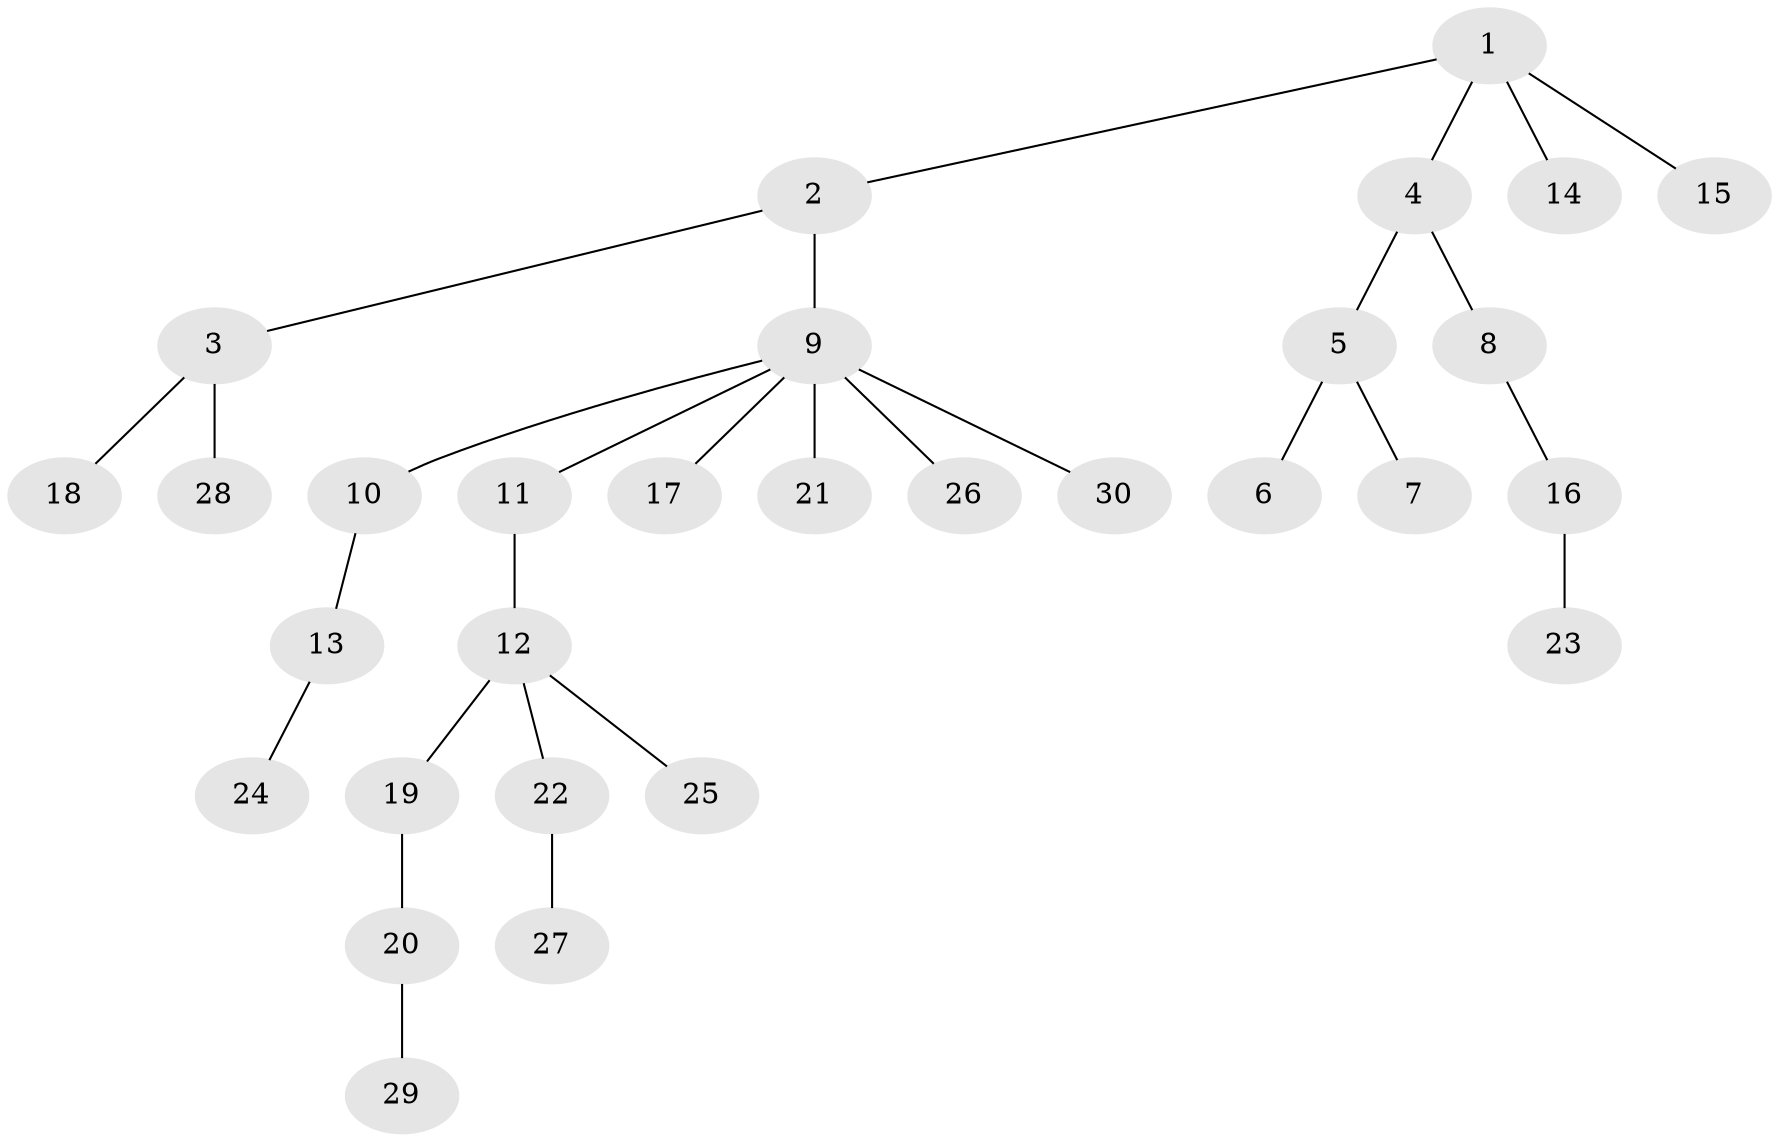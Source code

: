 // original degree distribution, {5: 0.01818181818181818, 4: 0.07272727272727272, 1: 0.5272727272727272, 3: 0.12727272727272726, 2: 0.21818181818181817, 7: 0.01818181818181818, 6: 0.01818181818181818}
// Generated by graph-tools (version 1.1) at 2025/36/03/09/25 02:36:55]
// undirected, 30 vertices, 29 edges
graph export_dot {
graph [start="1"]
  node [color=gray90,style=filled];
  1;
  2;
  3;
  4;
  5;
  6;
  7;
  8;
  9;
  10;
  11;
  12;
  13;
  14;
  15;
  16;
  17;
  18;
  19;
  20;
  21;
  22;
  23;
  24;
  25;
  26;
  27;
  28;
  29;
  30;
  1 -- 2 [weight=1.0];
  1 -- 4 [weight=1.0];
  1 -- 14 [weight=1.0];
  1 -- 15 [weight=1.0];
  2 -- 3 [weight=1.0];
  2 -- 9 [weight=1.0];
  3 -- 18 [weight=1.0];
  3 -- 28 [weight=1.0];
  4 -- 5 [weight=1.0];
  4 -- 8 [weight=2.0];
  5 -- 6 [weight=1.0];
  5 -- 7 [weight=1.0];
  8 -- 16 [weight=1.0];
  9 -- 10 [weight=1.0];
  9 -- 11 [weight=1.0];
  9 -- 17 [weight=1.0];
  9 -- 21 [weight=2.0];
  9 -- 26 [weight=1.0];
  9 -- 30 [weight=1.0];
  10 -- 13 [weight=1.0];
  11 -- 12 [weight=2.0];
  12 -- 19 [weight=1.0];
  12 -- 22 [weight=1.0];
  12 -- 25 [weight=1.0];
  13 -- 24 [weight=1.0];
  16 -- 23 [weight=1.0];
  19 -- 20 [weight=2.0];
  20 -- 29 [weight=1.0];
  22 -- 27 [weight=1.0];
}
